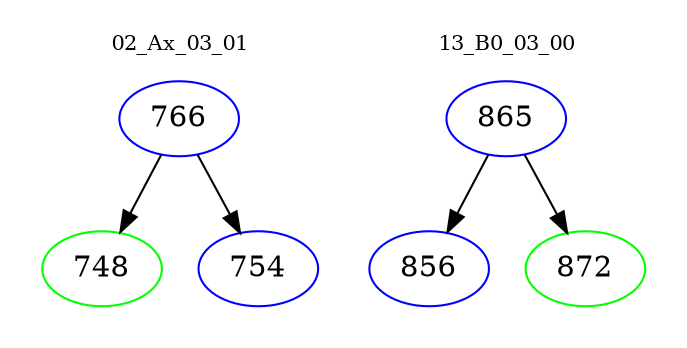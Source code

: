 digraph{
subgraph cluster_0 {
color = white
label = "02_Ax_03_01";
fontsize=10;
T0_766 [label="766", color="blue"]
T0_766 -> T0_748 [color="black"]
T0_748 [label="748", color="green"]
T0_766 -> T0_754 [color="black"]
T0_754 [label="754", color="blue"]
}
subgraph cluster_1 {
color = white
label = "13_B0_03_00";
fontsize=10;
T1_865 [label="865", color="blue"]
T1_865 -> T1_856 [color="black"]
T1_856 [label="856", color="blue"]
T1_865 -> T1_872 [color="black"]
T1_872 [label="872", color="green"]
}
}
